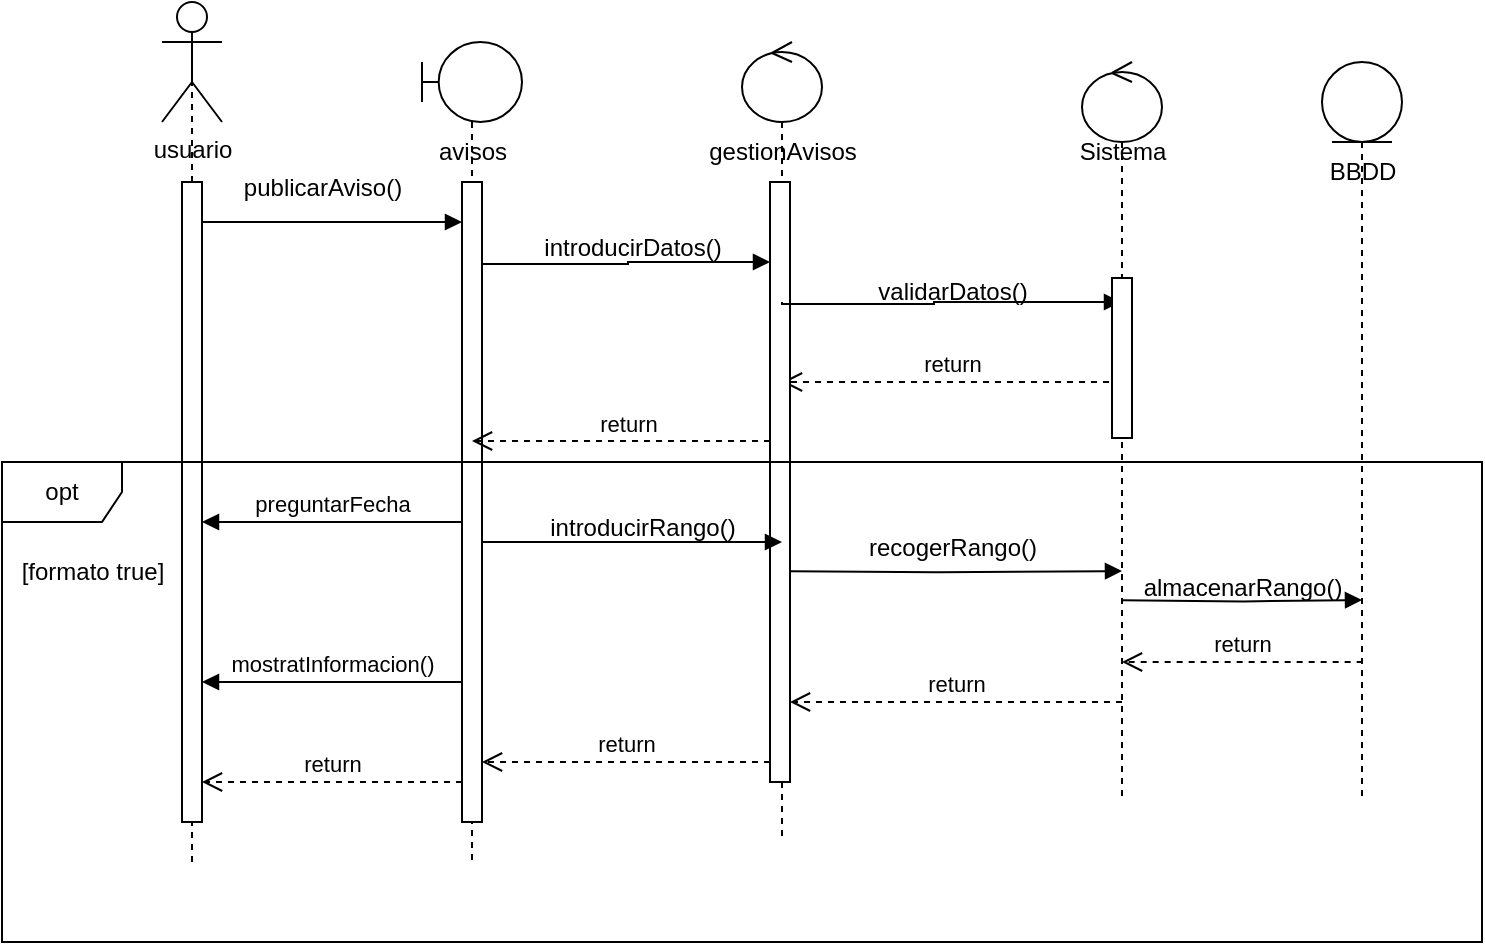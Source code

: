 <mxfile version="22.0.3" type="device">
  <diagram name="Página-1" id="Um0jymkQDhC-4DY_I1iw">
    <mxGraphModel dx="1395" dy="697" grid="1" gridSize="10" guides="1" tooltips="1" connect="1" arrows="1" fold="1" page="1" pageScale="1" pageWidth="827" pageHeight="1169" math="0" shadow="0">
      <root>
        <mxCell id="0" />
        <mxCell id="1" parent="0" />
        <mxCell id="kkwqhO6yymlNDxu2hJGQ-4" value="usuario" style="shape=umlActor;verticalLabelPosition=bottom;verticalAlign=top;html=1;" vertex="1" parent="1">
          <mxGeometry x="110" y="80" width="30" height="60" as="geometry" />
        </mxCell>
        <mxCell id="kkwqhO6yymlNDxu2hJGQ-7" value="" style="endArrow=none;dashed=1;html=1;rounded=0;entryX=0.5;entryY=0.683;entryDx=0;entryDy=0;entryPerimeter=0;" edge="1" parent="1" source="kkwqhO6yymlNDxu2hJGQ-8" target="kkwqhO6yymlNDxu2hJGQ-4">
          <mxGeometry width="50" height="50" relative="1" as="geometry">
            <mxPoint x="125" y="510" as="sourcePoint" />
            <mxPoint x="310" y="370" as="targetPoint" />
          </mxGeometry>
        </mxCell>
        <mxCell id="kkwqhO6yymlNDxu2hJGQ-9" value="" style="endArrow=none;dashed=1;html=1;rounded=0;entryX=0.5;entryY=0.683;entryDx=0;entryDy=0;entryPerimeter=0;" edge="1" parent="1" target="kkwqhO6yymlNDxu2hJGQ-8">
          <mxGeometry width="50" height="50" relative="1" as="geometry">
            <mxPoint x="125" y="510" as="sourcePoint" />
            <mxPoint x="125" y="121" as="targetPoint" />
          </mxGeometry>
        </mxCell>
        <mxCell id="kkwqhO6yymlNDxu2hJGQ-8" value="" style="html=1;points=[[0,0,0,0,5],[0,1,0,0,-5],[1,0,0,0,5],[1,1,0,0,-5]];perimeter=orthogonalPerimeter;outlineConnect=0;targetShapes=umlLifeline;portConstraint=eastwest;newEdgeStyle={&quot;curved&quot;:0,&quot;rounded&quot;:0};" vertex="1" parent="1">
          <mxGeometry x="120" y="170" width="10" height="320" as="geometry" />
        </mxCell>
        <mxCell id="kkwqhO6yymlNDxu2hJGQ-10" value="" style="shape=umlLifeline;perimeter=lifelinePerimeter;whiteSpace=wrap;html=1;container=1;dropTarget=0;collapsible=0;recursiveResize=0;outlineConnect=0;portConstraint=eastwest;newEdgeStyle={&quot;curved&quot;:0,&quot;rounded&quot;:0};participant=umlBoundary;" vertex="1" parent="1">
          <mxGeometry x="240" y="100" width="50" height="410" as="geometry" />
        </mxCell>
        <mxCell id="kkwqhO6yymlNDxu2hJGQ-12" value="" style="html=1;points=[[0,0,0,0,5],[0,1,0,0,-5],[1,0,0,0,5],[1,1,0,0,-5]];perimeter=orthogonalPerimeter;outlineConnect=0;targetShapes=umlLifeline;portConstraint=eastwest;newEdgeStyle={&quot;curved&quot;:0,&quot;rounded&quot;:0};" vertex="1" parent="kkwqhO6yymlNDxu2hJGQ-10">
          <mxGeometry x="20" y="70" width="10" height="320" as="geometry" />
        </mxCell>
        <mxCell id="kkwqhO6yymlNDxu2hJGQ-11" value="avisos" style="text;html=1;align=center;verticalAlign=middle;resizable=0;points=[];autosize=1;strokeColor=none;fillColor=none;" vertex="1" parent="1">
          <mxGeometry x="235" y="140" width="60" height="30" as="geometry" />
        </mxCell>
        <mxCell id="kkwqhO6yymlNDxu2hJGQ-13" value="" style="shape=umlLifeline;perimeter=lifelinePerimeter;whiteSpace=wrap;html=1;container=1;dropTarget=0;collapsible=0;recursiveResize=0;outlineConnect=0;portConstraint=eastwest;newEdgeStyle={&quot;curved&quot;:0,&quot;rounded&quot;:0};participant=umlControl;" vertex="1" parent="1">
          <mxGeometry x="400" y="100" width="40" height="400" as="geometry" />
        </mxCell>
        <mxCell id="kkwqhO6yymlNDxu2hJGQ-15" value="gestionAvisos" style="text;html=1;align=center;verticalAlign=middle;resizable=0;points=[];autosize=1;strokeColor=none;fillColor=none;" vertex="1" parent="1">
          <mxGeometry x="370" y="140" width="100" height="30" as="geometry" />
        </mxCell>
        <mxCell id="kkwqhO6yymlNDxu2hJGQ-16" value="" style="endArrow=block;endFill=1;html=1;edgeStyle=orthogonalEdgeStyle;align=left;verticalAlign=top;rounded=0;" edge="1" parent="1">
          <mxGeometry x="-1" relative="1" as="geometry">
            <mxPoint x="130" y="190" as="sourcePoint" />
            <mxPoint x="260" y="190" as="targetPoint" />
          </mxGeometry>
        </mxCell>
        <mxCell id="kkwqhO6yymlNDxu2hJGQ-19" value="publicarAviso()" style="text;html=1;align=center;verticalAlign=middle;resizable=0;points=[];autosize=1;strokeColor=none;fillColor=none;" vertex="1" parent="1">
          <mxGeometry x="140" y="158" width="100" height="30" as="geometry" />
        </mxCell>
        <mxCell id="kkwqhO6yymlNDxu2hJGQ-22" value="introducirDatos()" style="text;html=1;align=center;verticalAlign=middle;resizable=0;points=[];autosize=1;strokeColor=none;fillColor=none;" vertex="1" parent="1">
          <mxGeometry x="290" y="188" width="110" height="30" as="geometry" />
        </mxCell>
        <mxCell id="kkwqhO6yymlNDxu2hJGQ-24" value="Sistema" style="text;html=1;align=center;verticalAlign=middle;resizable=0;points=[];autosize=1;strokeColor=none;fillColor=none;" vertex="1" parent="1">
          <mxGeometry x="555" y="140" width="70" height="30" as="geometry" />
        </mxCell>
        <mxCell id="kkwqhO6yymlNDxu2hJGQ-28" value="validarDatos()" style="text;html=1;align=center;verticalAlign=middle;resizable=0;points=[];autosize=1;strokeColor=none;fillColor=none;" vertex="1" parent="1">
          <mxGeometry x="455" y="210" width="100" height="30" as="geometry" />
        </mxCell>
        <mxCell id="kkwqhO6yymlNDxu2hJGQ-29" value="return" style="html=1;verticalAlign=bottom;endArrow=open;dashed=1;endSize=8;curved=0;rounded=0;" edge="1" parent="1">
          <mxGeometry relative="1" as="geometry">
            <mxPoint x="589.5" y="270" as="sourcePoint" />
            <mxPoint x="420" y="270" as="targetPoint" />
          </mxGeometry>
        </mxCell>
        <mxCell id="kkwqhO6yymlNDxu2hJGQ-30" value="return" style="html=1;verticalAlign=bottom;endArrow=open;dashed=1;endSize=8;curved=0;rounded=0;" edge="1" parent="1" target="kkwqhO6yymlNDxu2hJGQ-10">
          <mxGeometry relative="1" as="geometry">
            <mxPoint x="420" y="299.5" as="sourcePoint" />
            <mxPoint x="340" y="299.5" as="targetPoint" />
          </mxGeometry>
        </mxCell>
        <mxCell id="kkwqhO6yymlNDxu2hJGQ-32" value="return" style="html=1;verticalAlign=bottom;endArrow=open;dashed=1;endSize=8;curved=0;rounded=0;" edge="1" parent="1" target="kkwqhO6yymlNDxu2hJGQ-8">
          <mxGeometry relative="1" as="geometry">
            <mxPoint x="260" y="470" as="sourcePoint" />
            <mxPoint x="180" y="470" as="targetPoint" />
          </mxGeometry>
        </mxCell>
        <mxCell id="kkwqhO6yymlNDxu2hJGQ-36" value="preguntarFecha" style="html=1;verticalAlign=bottom;endArrow=block;curved=0;rounded=0;" edge="1" parent="1">
          <mxGeometry width="80" relative="1" as="geometry">
            <mxPoint x="260" y="340" as="sourcePoint" />
            <mxPoint x="130" y="340" as="targetPoint" />
          </mxGeometry>
        </mxCell>
        <mxCell id="kkwqhO6yymlNDxu2hJGQ-38" value="" style="endArrow=block;endFill=1;html=1;edgeStyle=orthogonalEdgeStyle;align=left;verticalAlign=top;rounded=0;" edge="1" parent="1" target="kkwqhO6yymlNDxu2hJGQ-37">
          <mxGeometry x="-1" relative="1" as="geometry">
            <mxPoint x="270" y="210" as="sourcePoint" />
            <mxPoint x="420" y="210" as="targetPoint" />
            <Array as="points">
              <mxPoint x="270" y="211" />
              <mxPoint x="343" y="211" />
              <mxPoint x="343" y="210" />
            </Array>
          </mxGeometry>
        </mxCell>
        <mxCell id="kkwqhO6yymlNDxu2hJGQ-37" value="" style="html=1;points=[[0,0,0,0,5],[0,1,0,0,-5],[1,0,0,0,5],[1,1,0,0,-5]];perimeter=orthogonalPerimeter;outlineConnect=0;targetShapes=umlLifeline;portConstraint=eastwest;newEdgeStyle={&quot;curved&quot;:0,&quot;rounded&quot;:0};" vertex="1" parent="1">
          <mxGeometry x="414" y="170" width="10" height="300" as="geometry" />
        </mxCell>
        <mxCell id="kkwqhO6yymlNDxu2hJGQ-40" value="" style="endArrow=block;endFill=1;html=1;edgeStyle=orthogonalEdgeStyle;align=left;verticalAlign=top;rounded=0;" edge="1" parent="1" target="kkwqhO6yymlNDxu2hJGQ-48">
          <mxGeometry x="-1" relative="1" as="geometry">
            <mxPoint x="420" y="230" as="sourcePoint" />
            <mxPoint x="589" y="240.68" as="targetPoint" />
            <Array as="points">
              <mxPoint x="420" y="231" />
              <mxPoint x="496" y="231" />
              <mxPoint x="496" y="230" />
            </Array>
          </mxGeometry>
        </mxCell>
        <mxCell id="kkwqhO6yymlNDxu2hJGQ-41" value="opt" style="shape=umlFrame;whiteSpace=wrap;html=1;pointerEvents=0;" vertex="1" parent="1">
          <mxGeometry x="30" y="310" width="740" height="240" as="geometry" />
        </mxCell>
        <mxCell id="kkwqhO6yymlNDxu2hJGQ-42" value="[formato true]" style="text;html=1;align=center;verticalAlign=middle;resizable=0;points=[];autosize=1;strokeColor=none;fillColor=none;" vertex="1" parent="1">
          <mxGeometry x="30" y="350" width="90" height="30" as="geometry" />
        </mxCell>
        <mxCell id="kkwqhO6yymlNDxu2hJGQ-44" value="" style="endArrow=block;endFill=1;html=1;edgeStyle=orthogonalEdgeStyle;align=left;verticalAlign=top;rounded=0;" edge="1" parent="1">
          <mxGeometry x="-1" relative="1" as="geometry">
            <mxPoint x="270" y="350" as="sourcePoint" />
            <mxPoint x="420" y="350" as="targetPoint" />
          </mxGeometry>
        </mxCell>
        <mxCell id="kkwqhO6yymlNDxu2hJGQ-47" value="introducirRango()" style="text;html=1;align=center;verticalAlign=middle;resizable=0;points=[];autosize=1;strokeColor=none;fillColor=none;" vertex="1" parent="1">
          <mxGeometry x="290" y="328" width="120" height="30" as="geometry" />
        </mxCell>
        <mxCell id="kkwqhO6yymlNDxu2hJGQ-48" value="" style="shape=umlLifeline;perimeter=lifelinePerimeter;whiteSpace=wrap;html=1;container=1;dropTarget=0;collapsible=0;recursiveResize=0;outlineConnect=0;portConstraint=eastwest;newEdgeStyle={&quot;curved&quot;:0,&quot;rounded&quot;:0};participant=umlControl;" vertex="1" parent="1">
          <mxGeometry x="570" y="110" width="40" height="370" as="geometry" />
        </mxCell>
        <mxCell id="kkwqhO6yymlNDxu2hJGQ-49" value="" style="html=1;points=[[0,0,0,0,5],[0,1,0,0,-5],[1,0,0,0,5],[1,1,0,0,-5]];perimeter=orthogonalPerimeter;outlineConnect=0;targetShapes=umlLifeline;portConstraint=eastwest;newEdgeStyle={&quot;curved&quot;:0,&quot;rounded&quot;:0};" vertex="1" parent="kkwqhO6yymlNDxu2hJGQ-48">
          <mxGeometry x="15" y="108" width="10" height="80" as="geometry" />
        </mxCell>
        <mxCell id="kkwqhO6yymlNDxu2hJGQ-50" value="" style="shape=umlLifeline;perimeter=lifelinePerimeter;whiteSpace=wrap;html=1;container=1;dropTarget=0;collapsible=0;recursiveResize=0;outlineConnect=0;portConstraint=eastwest;newEdgeStyle={&quot;curved&quot;:0,&quot;rounded&quot;:0};participant=umlEntity;" vertex="1" parent="1">
          <mxGeometry x="690" y="110" width="40" height="370" as="geometry" />
        </mxCell>
        <mxCell id="kkwqhO6yymlNDxu2hJGQ-51" value="BBDD" style="text;html=1;align=center;verticalAlign=middle;resizable=0;points=[];autosize=1;strokeColor=none;fillColor=none;" vertex="1" parent="1">
          <mxGeometry x="680" y="150" width="60" height="30" as="geometry" />
        </mxCell>
        <mxCell id="kkwqhO6yymlNDxu2hJGQ-52" value="" style="endArrow=block;endFill=1;html=1;edgeStyle=orthogonalEdgeStyle;align=left;verticalAlign=top;rounded=0;entryX=0.5;entryY=0.688;entryDx=0;entryDy=0;entryPerimeter=0;" edge="1" parent="1" target="kkwqhO6yymlNDxu2hJGQ-48">
          <mxGeometry x="-1" relative="1" as="geometry">
            <mxPoint x="424" y="364.58" as="sourcePoint" />
            <mxPoint x="584" y="364.58" as="targetPoint" />
          </mxGeometry>
        </mxCell>
        <mxCell id="kkwqhO6yymlNDxu2hJGQ-54" value="recogerRango()" style="text;html=1;align=center;verticalAlign=middle;resizable=0;points=[];autosize=1;strokeColor=none;fillColor=none;" vertex="1" parent="1">
          <mxGeometry x="450" y="338" width="110" height="30" as="geometry" />
        </mxCell>
        <mxCell id="kkwqhO6yymlNDxu2hJGQ-55" value="" style="endArrow=block;endFill=1;html=1;edgeStyle=orthogonalEdgeStyle;align=left;verticalAlign=top;rounded=0;" edge="1" parent="1">
          <mxGeometry x="-1" relative="1" as="geometry">
            <mxPoint x="590" y="379.17" as="sourcePoint" />
            <mxPoint x="710" y="379" as="targetPoint" />
          </mxGeometry>
        </mxCell>
        <mxCell id="kkwqhO6yymlNDxu2hJGQ-58" value="almacenarRango()" style="text;html=1;align=center;verticalAlign=middle;resizable=0;points=[];autosize=1;strokeColor=none;fillColor=none;" vertex="1" parent="1">
          <mxGeometry x="590" y="358" width="120" height="30" as="geometry" />
        </mxCell>
        <mxCell id="kkwqhO6yymlNDxu2hJGQ-59" value="return" style="html=1;verticalAlign=bottom;endArrow=open;dashed=1;endSize=8;curved=0;rounded=0;" edge="1" parent="1">
          <mxGeometry relative="1" as="geometry">
            <mxPoint x="710.33" y="410" as="sourcePoint" />
            <mxPoint x="589.997" y="410" as="targetPoint" />
          </mxGeometry>
        </mxCell>
        <mxCell id="kkwqhO6yymlNDxu2hJGQ-63" value="return" style="html=1;verticalAlign=bottom;endArrow=open;dashed=1;endSize=8;curved=0;rounded=0;" edge="1" parent="1" target="kkwqhO6yymlNDxu2hJGQ-37">
          <mxGeometry relative="1" as="geometry">
            <mxPoint x="590" y="430" as="sourcePoint" />
            <mxPoint x="510" y="430" as="targetPoint" />
          </mxGeometry>
        </mxCell>
        <mxCell id="kkwqhO6yymlNDxu2hJGQ-64" value="return" style="html=1;verticalAlign=bottom;endArrow=open;dashed=1;endSize=8;curved=0;rounded=0;" edge="1" parent="1" target="kkwqhO6yymlNDxu2hJGQ-12">
          <mxGeometry relative="1" as="geometry">
            <mxPoint x="414" y="460" as="sourcePoint" />
            <mxPoint x="334" y="460" as="targetPoint" />
          </mxGeometry>
        </mxCell>
        <mxCell id="kkwqhO6yymlNDxu2hJGQ-66" value="mostratInformacion()" style="html=1;verticalAlign=bottom;endArrow=block;curved=0;rounded=0;entryX=1;entryY=0.719;entryDx=0;entryDy=0;entryPerimeter=0;" edge="1" parent="1">
          <mxGeometry width="80" relative="1" as="geometry">
            <mxPoint x="260" y="420.0" as="sourcePoint" />
            <mxPoint x="130" y="420.0" as="targetPoint" />
          </mxGeometry>
        </mxCell>
      </root>
    </mxGraphModel>
  </diagram>
</mxfile>

